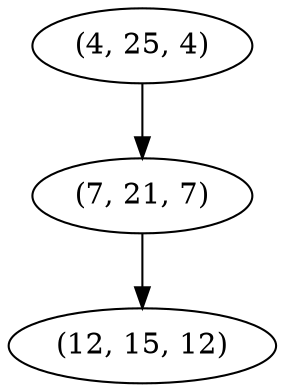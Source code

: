 digraph tree {
    "(4, 25, 4)";
    "(7, 21, 7)";
    "(12, 15, 12)";
    "(4, 25, 4)" -> "(7, 21, 7)";
    "(7, 21, 7)" -> "(12, 15, 12)";
}
